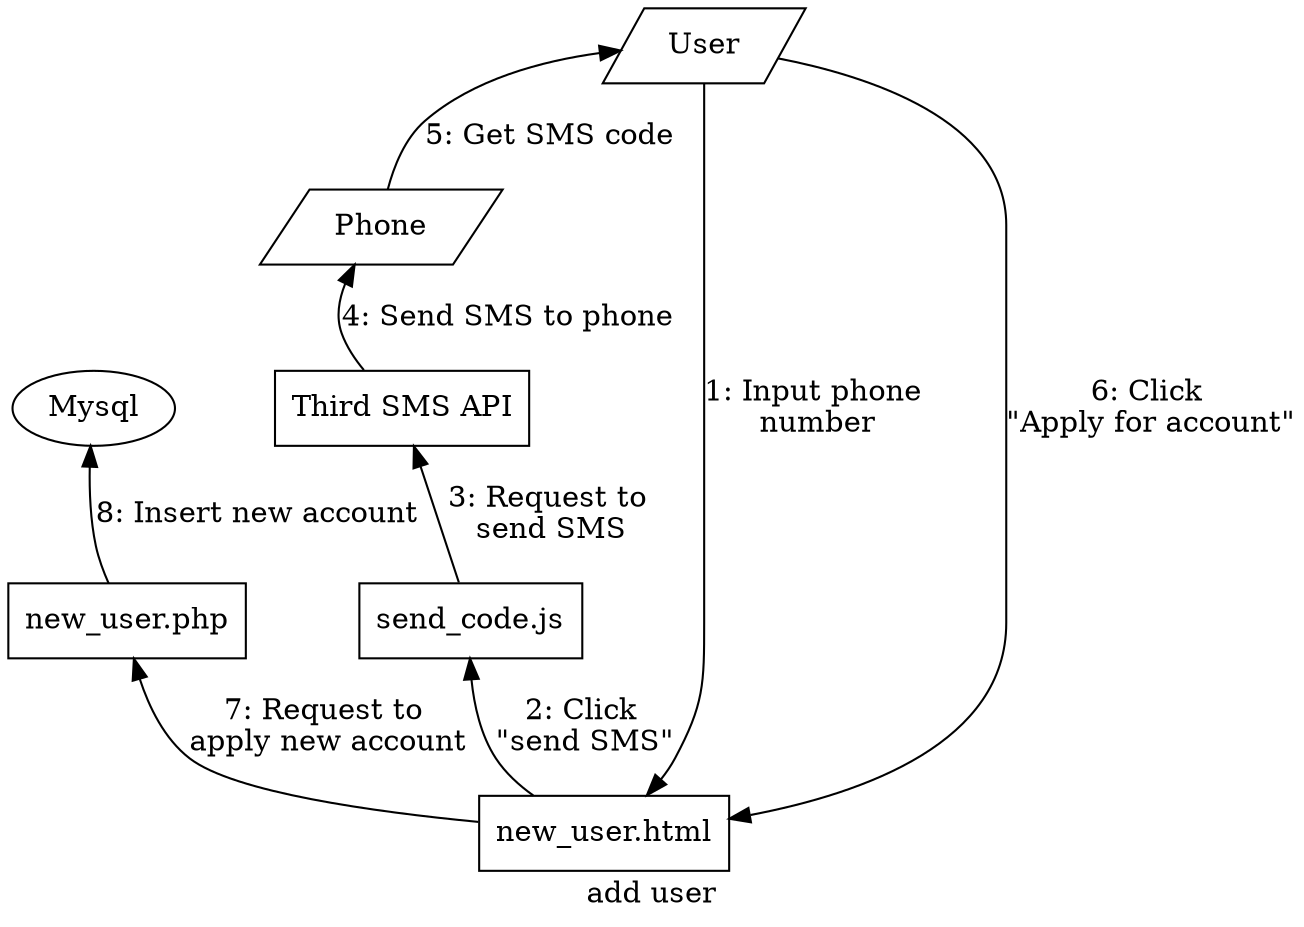 digraph G {
    /* rankdir=LR; */
    compound=true;
    rankdir=BT;
    node[shape=box];

    label="add user";
    add_front[label="new_user.html"];
    add_back[label="new_user.php"];
    send_code[label="send_code.js"]
    user[label="User", shape=parallelogram]
    phone[label="Phone", shape=parallelogram];
    api[label="Third SMS API"];
    database[label="Mysql", shape=oval];

    /* login[label="login.php"]; */
    /* delete[label="account_delete.php"]; */
    /* change[label="change_account.php"]; */
    /* change_pass[label="password_change.php"]; */

    /* delete->login[label="Support delete action"]; */
    /* change->login[label="Support change action"]; */
    /* change_pass->login[label="Support password change"]; */

    /* add new user */
    user->add_front[label="1: Input phone \nnumber"];
    add_front->send_code[label="2: Click \n\"send SMS\""];
    send_code->api[label="3: Request to \nsend SMS"];
    api->phone[label="4: Send SMS to phone"];
    phone->user[label="5: Get SMS code"];
    user->add_front[label="6: Click \n\"Apply for account\""];
    add_front->add_back[label="7: Request to \napply new account"];
    add_back->database[label="8: Insert new account"];

    /* phone->login[ltail=cluster0, label="Support add action"]; */
}
